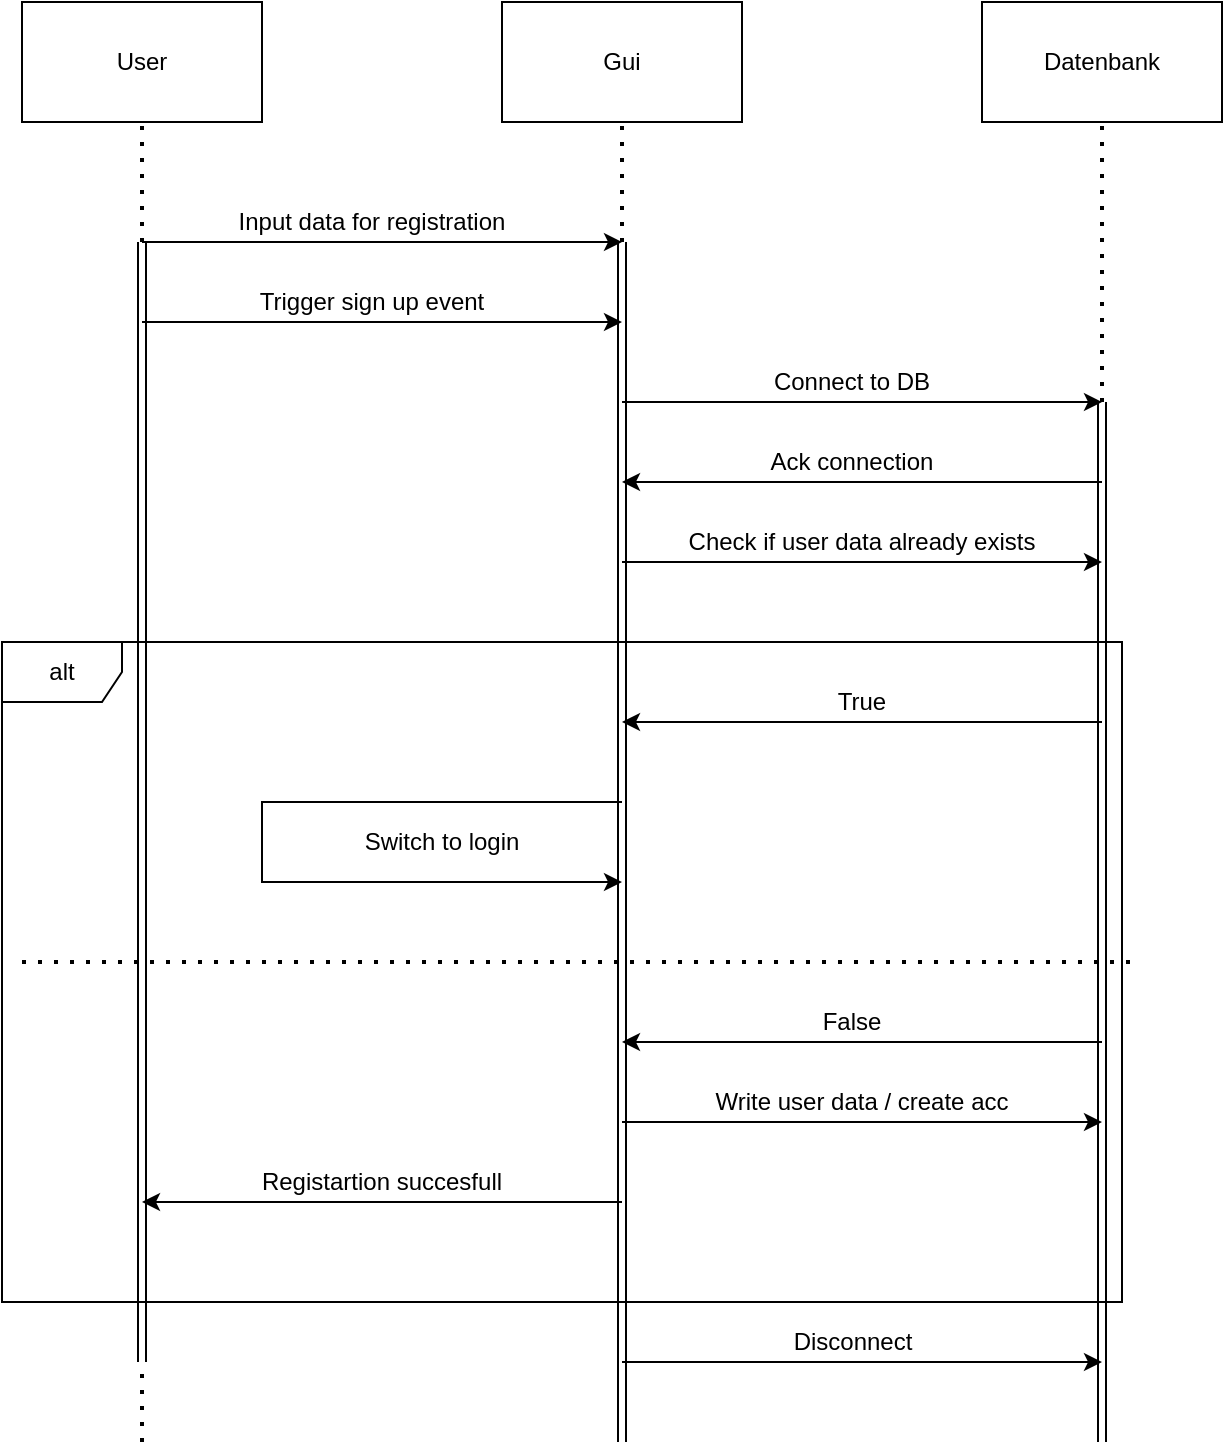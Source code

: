 <mxfile version="18.1.1"><diagram id="xQZUuwX77_SOSdHb21PF" name="Page-1"><mxGraphModel dx="1626" dy="899" grid="1" gridSize="10" guides="1" tooltips="1" connect="1" arrows="1" fold="1" page="1" pageScale="1" pageWidth="850" pageHeight="1100" math="0" shadow="0"><root><mxCell id="0"/><mxCell id="1" parent="0"/><mxCell id="JpmCrQ_L2gA9dIR58ZEQ-1" value="User" style="rounded=0;whiteSpace=wrap;html=1;" vertex="1" parent="1"><mxGeometry x="120" y="40" width="120" height="60" as="geometry"/></mxCell><mxCell id="JpmCrQ_L2gA9dIR58ZEQ-2" value="Gui" style="rounded=0;whiteSpace=wrap;html=1;" vertex="1" parent="1"><mxGeometry x="360" y="40" width="120" height="60" as="geometry"/></mxCell><mxCell id="JpmCrQ_L2gA9dIR58ZEQ-3" value="Datenbank" style="rounded=0;whiteSpace=wrap;html=1;" vertex="1" parent="1"><mxGeometry x="600" y="40" width="120" height="60" as="geometry"/></mxCell><mxCell id="JpmCrQ_L2gA9dIR58ZEQ-4" value="" style="endArrow=none;dashed=1;html=1;dashPattern=1 3;strokeWidth=2;rounded=0;entryX=0.5;entryY=1;entryDx=0;entryDy=0;" edge="1" parent="1" target="JpmCrQ_L2gA9dIR58ZEQ-1"><mxGeometry width="50" height="50" relative="1" as="geometry"><mxPoint x="180" y="160" as="sourcePoint"/><mxPoint x="450" y="170" as="targetPoint"/></mxGeometry></mxCell><mxCell id="JpmCrQ_L2gA9dIR58ZEQ-5" value="" style="endArrow=none;dashed=1;html=1;dashPattern=1 3;strokeWidth=2;rounded=0;entryX=0.5;entryY=1;entryDx=0;entryDy=0;" edge="1" parent="1" target="JpmCrQ_L2gA9dIR58ZEQ-2"><mxGeometry width="50" height="50" relative="1" as="geometry"><mxPoint x="420" y="160" as="sourcePoint"/><mxPoint x="450" y="170" as="targetPoint"/></mxGeometry></mxCell><mxCell id="JpmCrQ_L2gA9dIR58ZEQ-6" value="" style="shape=link;html=1;rounded=0;" edge="1" parent="1"><mxGeometry width="100" relative="1" as="geometry"><mxPoint x="180" y="160" as="sourcePoint"/><mxPoint x="180" y="720" as="targetPoint"/></mxGeometry></mxCell><mxCell id="JpmCrQ_L2gA9dIR58ZEQ-7" value="" style="shape=link;html=1;rounded=0;" edge="1" parent="1"><mxGeometry width="100" relative="1" as="geometry"><mxPoint x="420" y="760" as="sourcePoint"/><mxPoint x="420" y="160" as="targetPoint"/></mxGeometry></mxCell><mxCell id="JpmCrQ_L2gA9dIR58ZEQ-8" value="" style="endArrow=classic;html=1;rounded=0;" edge="1" parent="1"><mxGeometry width="50" height="50" relative="1" as="geometry"><mxPoint x="180" y="160" as="sourcePoint"/><mxPoint x="420" y="160" as="targetPoint"/></mxGeometry></mxCell><mxCell id="JpmCrQ_L2gA9dIR58ZEQ-10" value="Input data for registration" style="text;html=1;strokeColor=none;fillColor=none;align=center;verticalAlign=middle;whiteSpace=wrap;rounded=0;" vertex="1" parent="1"><mxGeometry x="180" y="140" width="230" height="20" as="geometry"/></mxCell><mxCell id="JpmCrQ_L2gA9dIR58ZEQ-11" value="" style="endArrow=classic;html=1;rounded=0;" edge="1" parent="1"><mxGeometry width="50" height="50" relative="1" as="geometry"><mxPoint x="180" y="200" as="sourcePoint"/><mxPoint x="420" y="200" as="targetPoint"/></mxGeometry></mxCell><mxCell id="JpmCrQ_L2gA9dIR58ZEQ-12" value="Trigger sign up event" style="text;html=1;strokeColor=none;fillColor=none;align=center;verticalAlign=middle;whiteSpace=wrap;rounded=0;" vertex="1" parent="1"><mxGeometry x="180" y="180" width="230" height="20" as="geometry"/></mxCell><mxCell id="JpmCrQ_L2gA9dIR58ZEQ-13" value="" style="endArrow=none;dashed=1;html=1;dashPattern=1 3;strokeWidth=2;rounded=0;entryX=0.5;entryY=1;entryDx=0;entryDy=0;" edge="1" parent="1" target="JpmCrQ_L2gA9dIR58ZEQ-3"><mxGeometry width="50" height="50" relative="1" as="geometry"><mxPoint x="660" y="240" as="sourcePoint"/><mxPoint x="450" y="200" as="targetPoint"/></mxGeometry></mxCell><mxCell id="JpmCrQ_L2gA9dIR58ZEQ-14" value="" style="shape=link;html=1;rounded=0;" edge="1" parent="1"><mxGeometry width="100" relative="1" as="geometry"><mxPoint x="660" y="760" as="sourcePoint"/><mxPoint x="660" y="240" as="targetPoint"/></mxGeometry></mxCell><mxCell id="JpmCrQ_L2gA9dIR58ZEQ-15" value="" style="endArrow=classic;html=1;rounded=0;" edge="1" parent="1"><mxGeometry width="50" height="50" relative="1" as="geometry"><mxPoint x="420" y="240" as="sourcePoint"/><mxPoint x="660" y="240" as="targetPoint"/></mxGeometry></mxCell><mxCell id="JpmCrQ_L2gA9dIR58ZEQ-17" value="Connect to DB" style="text;html=1;strokeColor=none;fillColor=none;align=center;verticalAlign=middle;whiteSpace=wrap;rounded=0;" vertex="1" parent="1"><mxGeometry x="420" y="220" width="230" height="20" as="geometry"/></mxCell><mxCell id="JpmCrQ_L2gA9dIR58ZEQ-18" value="" style="endArrow=classic;html=1;rounded=0;" edge="1" parent="1"><mxGeometry width="50" height="50" relative="1" as="geometry"><mxPoint x="660" y="280" as="sourcePoint"/><mxPoint x="420" y="280" as="targetPoint"/></mxGeometry></mxCell><mxCell id="JpmCrQ_L2gA9dIR58ZEQ-20" value="Ack connection" style="text;html=1;strokeColor=none;fillColor=none;align=center;verticalAlign=middle;whiteSpace=wrap;rounded=0;" vertex="1" parent="1"><mxGeometry x="420" y="260" width="230" height="20" as="geometry"/></mxCell><mxCell id="JpmCrQ_L2gA9dIR58ZEQ-21" value="" style="endArrow=classic;html=1;rounded=0;" edge="1" parent="1"><mxGeometry width="50" height="50" relative="1" as="geometry"><mxPoint x="420" y="320" as="sourcePoint"/><mxPoint x="660" y="320" as="targetPoint"/></mxGeometry></mxCell><mxCell id="JpmCrQ_L2gA9dIR58ZEQ-23" value="Check if user data already exists" style="text;html=1;strokeColor=none;fillColor=none;align=center;verticalAlign=middle;whiteSpace=wrap;rounded=0;" vertex="1" parent="1"><mxGeometry x="430" y="300" width="220" height="20" as="geometry"/></mxCell><mxCell id="JpmCrQ_L2gA9dIR58ZEQ-24" value="" style="endArrow=classic;html=1;rounded=0;" edge="1" parent="1"><mxGeometry width="50" height="50" relative="1" as="geometry"><mxPoint x="660" y="400" as="sourcePoint"/><mxPoint x="420" y="400" as="targetPoint"/></mxGeometry></mxCell><mxCell id="JpmCrQ_L2gA9dIR58ZEQ-25" value="True" style="text;html=1;strokeColor=none;fillColor=none;align=center;verticalAlign=middle;whiteSpace=wrap;rounded=0;" vertex="1" parent="1"><mxGeometry x="430" y="380" width="220" height="20" as="geometry"/></mxCell><mxCell id="JpmCrQ_L2gA9dIR58ZEQ-26" value="" style="endArrow=classic;html=1;rounded=0;" edge="1" parent="1"><mxGeometry width="50" height="50" relative="1" as="geometry"><mxPoint x="420" y="440" as="sourcePoint"/><mxPoint x="420" y="480" as="targetPoint"/><Array as="points"><mxPoint x="240" y="440"/><mxPoint x="240" y="480"/></Array></mxGeometry></mxCell><mxCell id="JpmCrQ_L2gA9dIR58ZEQ-27" value="Switch to login" style="text;html=1;strokeColor=none;fillColor=none;align=center;verticalAlign=middle;whiteSpace=wrap;rounded=0;" vertex="1" parent="1"><mxGeometry x="240" y="450" width="180" height="20" as="geometry"/></mxCell><mxCell id="JpmCrQ_L2gA9dIR58ZEQ-28" value="" style="endArrow=none;dashed=1;html=1;dashPattern=1 3;strokeWidth=2;rounded=0;" edge="1" parent="1"><mxGeometry width="50" height="50" relative="1" as="geometry"><mxPoint x="120" y="520" as="sourcePoint"/><mxPoint x="680" y="520" as="targetPoint"/></mxGeometry></mxCell><mxCell id="JpmCrQ_L2gA9dIR58ZEQ-29" value="" style="endArrow=classic;html=1;rounded=0;" edge="1" parent="1"><mxGeometry width="50" height="50" relative="1" as="geometry"><mxPoint x="660" y="560" as="sourcePoint"/><mxPoint x="420" y="560" as="targetPoint"/></mxGeometry></mxCell><mxCell id="JpmCrQ_L2gA9dIR58ZEQ-32" value="False" style="text;html=1;strokeColor=none;fillColor=none;align=center;verticalAlign=middle;whiteSpace=wrap;rounded=0;" vertex="1" parent="1"><mxGeometry x="430" y="540" width="210" height="20" as="geometry"/></mxCell><mxCell id="JpmCrQ_L2gA9dIR58ZEQ-33" value="" style="endArrow=classic;html=1;rounded=0;" edge="1" parent="1"><mxGeometry width="50" height="50" relative="1" as="geometry"><mxPoint x="420" y="600" as="sourcePoint"/><mxPoint x="660" y="600" as="targetPoint"/></mxGeometry></mxCell><mxCell id="JpmCrQ_L2gA9dIR58ZEQ-35" value="Write user data / create acc" style="text;html=1;strokeColor=none;fillColor=none;align=center;verticalAlign=middle;whiteSpace=wrap;rounded=0;" vertex="1" parent="1"><mxGeometry x="420" y="580" width="240" height="20" as="geometry"/></mxCell><mxCell id="JpmCrQ_L2gA9dIR58ZEQ-36" value="" style="endArrow=classic;html=1;rounded=0;" edge="1" parent="1"><mxGeometry width="50" height="50" relative="1" as="geometry"><mxPoint x="420" y="640" as="sourcePoint"/><mxPoint x="180" y="640" as="targetPoint"/></mxGeometry></mxCell><mxCell id="JpmCrQ_L2gA9dIR58ZEQ-40" value="Registartion succesfull" style="text;html=1;strokeColor=none;fillColor=none;align=center;verticalAlign=middle;whiteSpace=wrap;rounded=0;" vertex="1" parent="1"><mxGeometry x="180" y="620" width="240" height="20" as="geometry"/></mxCell><mxCell id="JpmCrQ_L2gA9dIR58ZEQ-41" value="alt" style="shape=umlFrame;whiteSpace=wrap;html=1;" vertex="1" parent="1"><mxGeometry x="110" y="360" width="560" height="330" as="geometry"/></mxCell><mxCell id="JpmCrQ_L2gA9dIR58ZEQ-43" value="" style="endArrow=classic;html=1;rounded=0;" edge="1" parent="1"><mxGeometry width="50" height="50" relative="1" as="geometry"><mxPoint x="420" y="720" as="sourcePoint"/><mxPoint x="660" y="720" as="targetPoint"/></mxGeometry></mxCell><mxCell id="JpmCrQ_L2gA9dIR58ZEQ-44" value="Disconnect" style="text;html=1;align=center;verticalAlign=middle;resizable=0;points=[];autosize=1;strokeColor=none;fillColor=none;" vertex="1" parent="1"><mxGeometry x="500" y="700" width="70" height="20" as="geometry"/></mxCell><mxCell id="JpmCrQ_L2gA9dIR58ZEQ-46" value="" style="endArrow=none;dashed=1;html=1;dashPattern=1 3;strokeWidth=2;rounded=0;" edge="1" parent="1"><mxGeometry width="50" height="50" relative="1" as="geometry"><mxPoint x="180" y="760" as="sourcePoint"/><mxPoint x="180" y="720" as="targetPoint"/></mxGeometry></mxCell></root></mxGraphModel></diagram></mxfile>